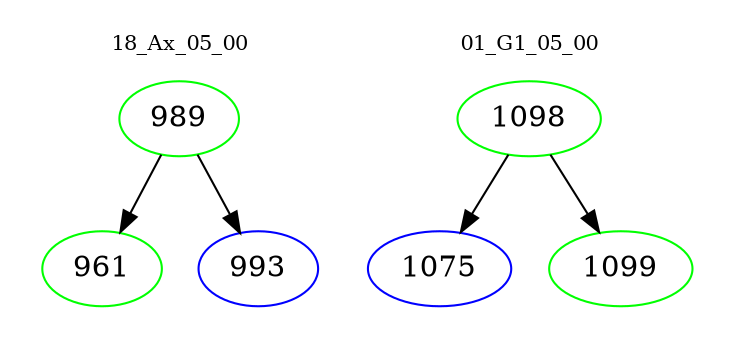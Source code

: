 digraph{
subgraph cluster_0 {
color = white
label = "18_Ax_05_00";
fontsize=10;
T0_989 [label="989", color="green"]
T0_989 -> T0_961 [color="black"]
T0_961 [label="961", color="green"]
T0_989 -> T0_993 [color="black"]
T0_993 [label="993", color="blue"]
}
subgraph cluster_1 {
color = white
label = "01_G1_05_00";
fontsize=10;
T1_1098 [label="1098", color="green"]
T1_1098 -> T1_1075 [color="black"]
T1_1075 [label="1075", color="blue"]
T1_1098 -> T1_1099 [color="black"]
T1_1099 [label="1099", color="green"]
}
}
